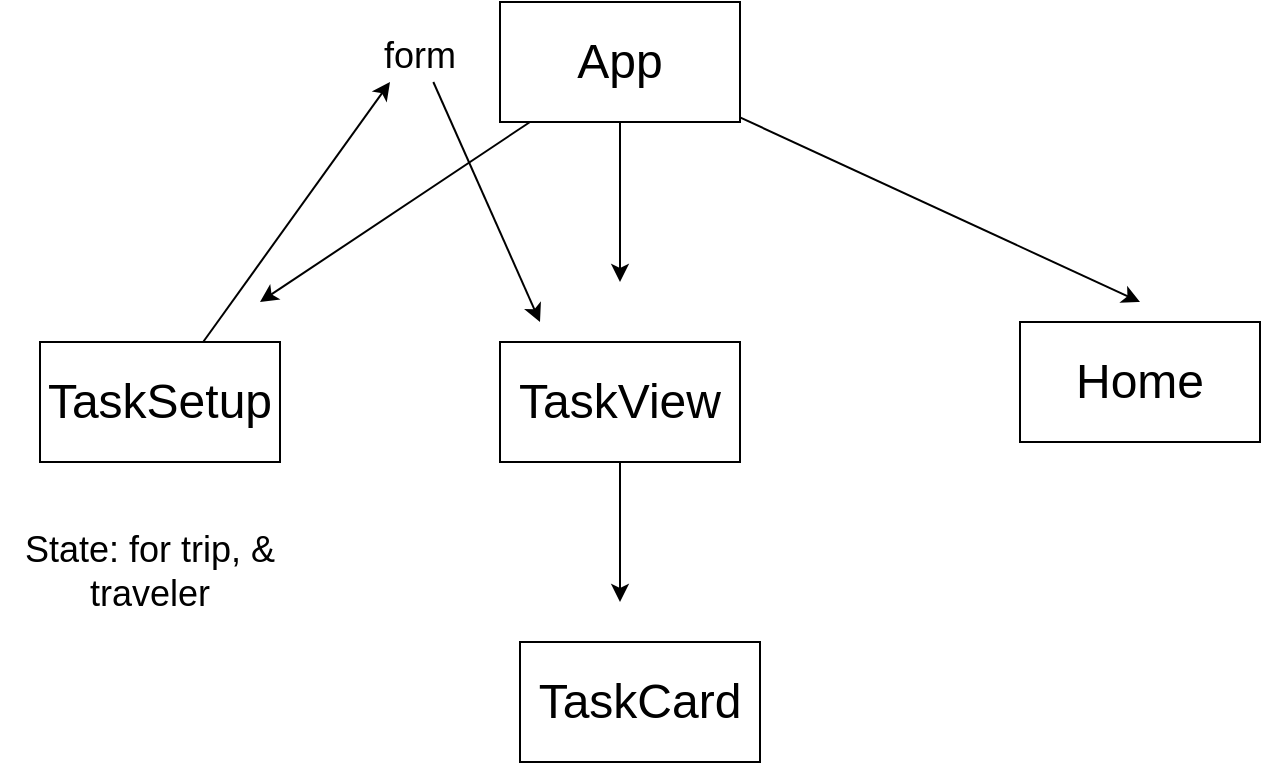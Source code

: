 <mxfile>
    <diagram id="lCfuA5lahUKROIe9HjwV" name="Page-1">
        <mxGraphModel dx="879" dy="483" grid="1" gridSize="10" guides="1" tooltips="1" connect="1" arrows="1" fold="1" page="1" pageScale="1" pageWidth="850" pageHeight="1100" math="0" shadow="0">
            <root>
                <mxCell id="0"/>
                <mxCell id="1" parent="0"/>
                <mxCell id="8" style="edgeStyle=none;html=1;fontSize=24;" edge="1" parent="1" source="4">
                    <mxGeometry relative="1" as="geometry">
                        <mxPoint x="200" y="270" as="targetPoint"/>
                    </mxGeometry>
                </mxCell>
                <mxCell id="9" style="edgeStyle=none;html=1;fontSize=24;" edge="1" parent="1" source="4">
                    <mxGeometry relative="1" as="geometry">
                        <mxPoint x="380" y="260" as="targetPoint"/>
                    </mxGeometry>
                </mxCell>
                <mxCell id="10" style="edgeStyle=none;html=1;fontSize=24;" edge="1" parent="1" source="4">
                    <mxGeometry relative="1" as="geometry">
                        <mxPoint x="640" y="270" as="targetPoint"/>
                    </mxGeometry>
                </mxCell>
                <mxCell id="4" value="&lt;font style=&quot;font-size: 24px&quot;&gt;App&lt;/font&gt;" style="rounded=0;whiteSpace=wrap;html=1;" vertex="1" parent="1">
                    <mxGeometry x="320" y="120" width="120" height="60" as="geometry"/>
                </mxCell>
                <mxCell id="17" style="edgeStyle=none;html=1;fontSize=18;" edge="1" parent="1" source="5" target="18">
                    <mxGeometry relative="1" as="geometry">
                        <mxPoint x="260" y="180" as="targetPoint"/>
                    </mxGeometry>
                </mxCell>
                <mxCell id="19" style="edgeStyle=none;html=1;fontSize=18;entryX=0.25;entryY=1;entryDx=0;entryDy=0;" edge="1" parent="1" source="5" target="13">
                    <mxGeometry relative="1" as="geometry">
                        <mxPoint x="270" y="180" as="targetPoint"/>
                    </mxGeometry>
                </mxCell>
                <mxCell id="5" value="&lt;span style=&quot;font-size: 24px&quot;&gt;TaskSetup&lt;/span&gt;" style="rounded=0;whiteSpace=wrap;html=1;" vertex="1" parent="1">
                    <mxGeometry x="90" y="290" width="120" height="60" as="geometry"/>
                </mxCell>
                <mxCell id="12" style="edgeStyle=none;html=1;fontSize=24;" edge="1" parent="1" source="6">
                    <mxGeometry relative="1" as="geometry">
                        <mxPoint x="380" y="420" as="targetPoint"/>
                    </mxGeometry>
                </mxCell>
                <mxCell id="6" value="&lt;span style=&quot;font-size: 24px&quot;&gt;TaskView&lt;/span&gt;" style="rounded=0;whiteSpace=wrap;html=1;" vertex="1" parent="1">
                    <mxGeometry x="320" y="290" width="120" height="60" as="geometry"/>
                </mxCell>
                <mxCell id="7" value="&lt;span style=&quot;font-size: 24px&quot;&gt;Home&lt;/span&gt;" style="rounded=0;whiteSpace=wrap;html=1;" vertex="1" parent="1">
                    <mxGeometry x="580" y="280" width="120" height="60" as="geometry"/>
                </mxCell>
                <mxCell id="11" value="&lt;span style=&quot;font-size: 24px&quot;&gt;TaskCard&lt;/span&gt;" style="rounded=0;whiteSpace=wrap;html=1;" vertex="1" parent="1">
                    <mxGeometry x="330" y="440" width="120" height="60" as="geometry"/>
                </mxCell>
                <mxCell id="20" style="edgeStyle=none;html=1;fontSize=18;" edge="1" parent="1" source="13">
                    <mxGeometry relative="1" as="geometry">
                        <mxPoint x="340" y="280" as="targetPoint"/>
                    </mxGeometry>
                </mxCell>
                <mxCell id="13" value="&lt;font style=&quot;font-size: 18px&quot;&gt;form&lt;/font&gt;" style="text;html=1;strokeColor=none;fillColor=none;align=center;verticalAlign=middle;whiteSpace=wrap;rounded=0;fontSize=24;" vertex="1" parent="1">
                    <mxGeometry x="250" y="130" width="60" height="30" as="geometry"/>
                </mxCell>
                <mxCell id="18" value="State: for trip, &amp;amp; traveler" style="text;html=1;strokeColor=none;fillColor=none;align=center;verticalAlign=middle;whiteSpace=wrap;rounded=0;fontSize=18;" vertex="1" parent="1">
                    <mxGeometry x="70" y="350" width="150" height="110" as="geometry"/>
                </mxCell>
            </root>
        </mxGraphModel>
    </diagram>
</mxfile>